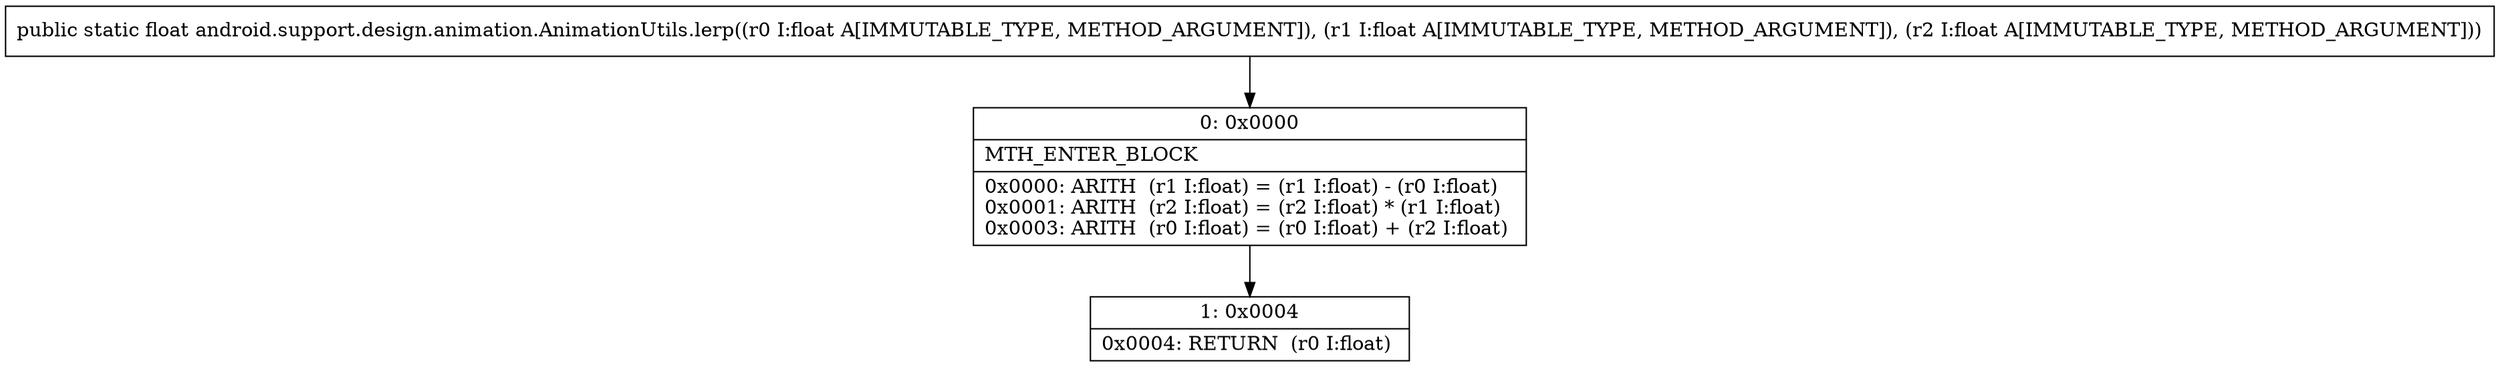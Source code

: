 digraph "CFG forandroid.support.design.animation.AnimationUtils.lerp(FFF)F" {
Node_0 [shape=record,label="{0\:\ 0x0000|MTH_ENTER_BLOCK\l|0x0000: ARITH  (r1 I:float) = (r1 I:float) \- (r0 I:float) \l0x0001: ARITH  (r2 I:float) = (r2 I:float) * (r1 I:float) \l0x0003: ARITH  (r0 I:float) = (r0 I:float) + (r2 I:float) \l}"];
Node_1 [shape=record,label="{1\:\ 0x0004|0x0004: RETURN  (r0 I:float) \l}"];
MethodNode[shape=record,label="{public static float android.support.design.animation.AnimationUtils.lerp((r0 I:float A[IMMUTABLE_TYPE, METHOD_ARGUMENT]), (r1 I:float A[IMMUTABLE_TYPE, METHOD_ARGUMENT]), (r2 I:float A[IMMUTABLE_TYPE, METHOD_ARGUMENT])) }"];
MethodNode -> Node_0;
Node_0 -> Node_1;
}

